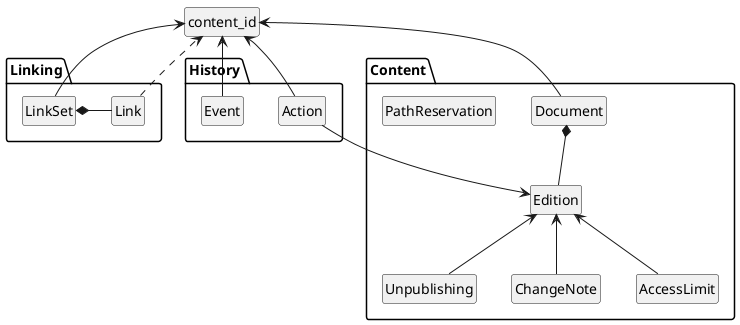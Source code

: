 @startuml

hide circle
hide empty fields
hide empty methods

class content_id

package "Linking" {
  class LinkSet
  class Link
}

package "History" {
  class Event
  class Action
}

package "Content" {
  class Document
  class Edition
  class Unpublishing
  class ChangeNote
  class AccessLimit
  class PathReservation
}

Document -up-> content_id
LinkSet -up-> content_id
Event -up-> content_id
Action -up-> content_id
Document *-down- Edition
LinkSet *-right- Link
ChangeNote -up-> Edition

AccessLimit -up-> Edition
Unpublishing -up-> Edition
Action -> Edition
Link .> content_id

@enduml
